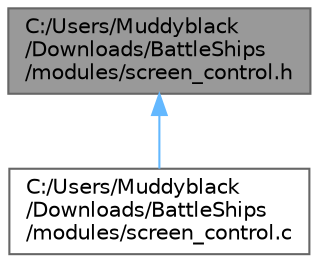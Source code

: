 digraph "C:/Users/Muddyblack/Downloads/BattleShips/modules/screen_control.h"
{
 // LATEX_PDF_SIZE
  bgcolor="transparent";
  edge [fontname=Helvetica,fontsize=10,labelfontname=Helvetica,labelfontsize=10];
  node [fontname=Helvetica,fontsize=10,shape=box,height=0.2,width=0.4];
  Node1 [id="Node000001",label="C:/Users/Muddyblack\l/Downloads/BattleShips\l/modules/screen_control.h",height=0.2,width=0.4,color="gray40", fillcolor="grey60", style="filled", fontcolor="black",tooltip=" "];
  Node1 -> Node2 [id="edge1_Node000001_Node000002",dir="back",color="steelblue1",style="solid",tooltip=" "];
  Node2 [id="Node000002",label="C:/Users/Muddyblack\l/Downloads/BattleShips\l/modules/screen_control.c",height=0.2,width=0.4,color="grey40", fillcolor="white", style="filled",URL="$screen__control_8c.html",tooltip=" "];
}
